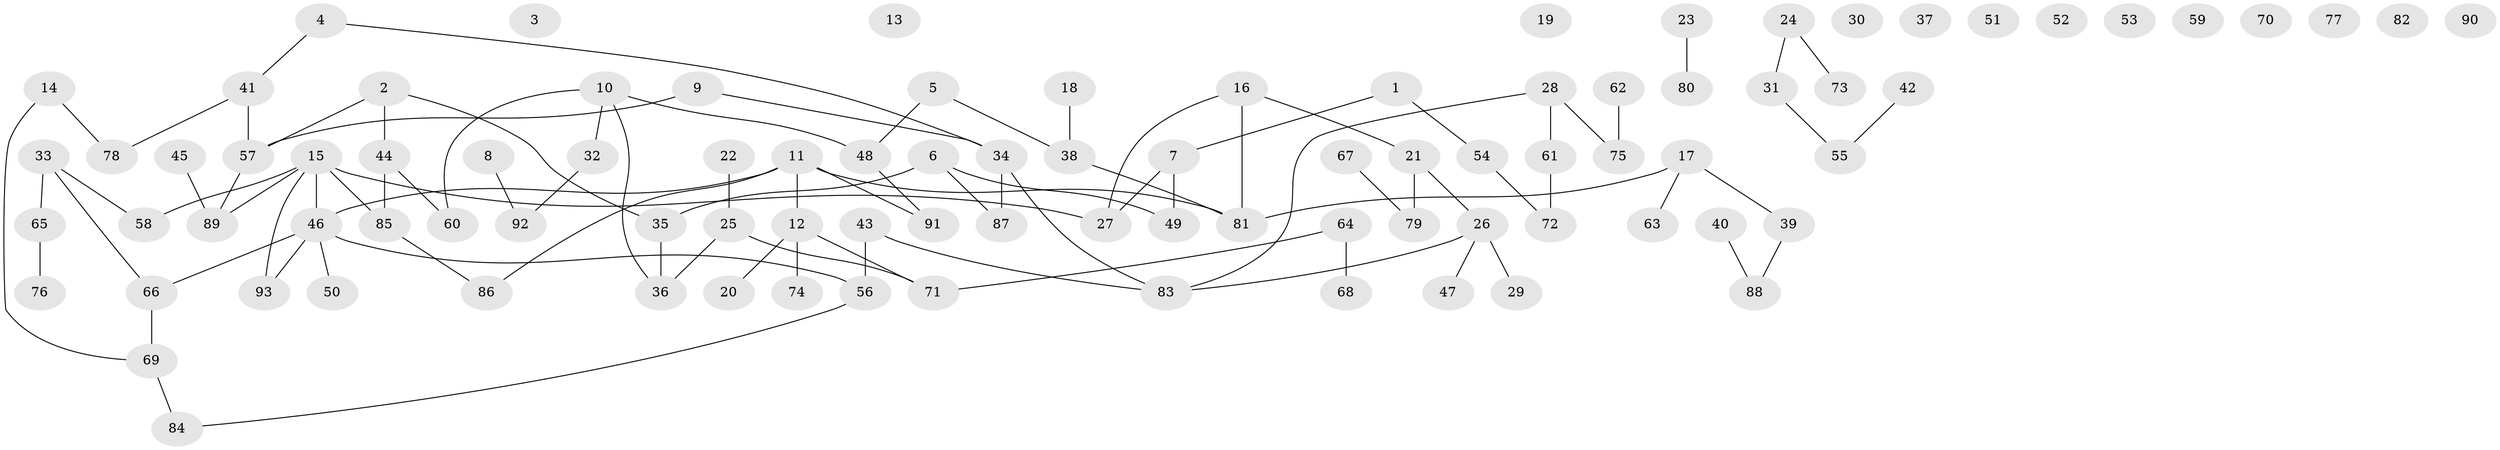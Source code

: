 // Generated by graph-tools (version 1.1) at 2025/33/03/09/25 02:33:41]
// undirected, 93 vertices, 94 edges
graph export_dot {
graph [start="1"]
  node [color=gray90,style=filled];
  1;
  2;
  3;
  4;
  5;
  6;
  7;
  8;
  9;
  10;
  11;
  12;
  13;
  14;
  15;
  16;
  17;
  18;
  19;
  20;
  21;
  22;
  23;
  24;
  25;
  26;
  27;
  28;
  29;
  30;
  31;
  32;
  33;
  34;
  35;
  36;
  37;
  38;
  39;
  40;
  41;
  42;
  43;
  44;
  45;
  46;
  47;
  48;
  49;
  50;
  51;
  52;
  53;
  54;
  55;
  56;
  57;
  58;
  59;
  60;
  61;
  62;
  63;
  64;
  65;
  66;
  67;
  68;
  69;
  70;
  71;
  72;
  73;
  74;
  75;
  76;
  77;
  78;
  79;
  80;
  81;
  82;
  83;
  84;
  85;
  86;
  87;
  88;
  89;
  90;
  91;
  92;
  93;
  1 -- 7;
  1 -- 54;
  2 -- 35;
  2 -- 44;
  2 -- 57;
  4 -- 34;
  4 -- 41;
  5 -- 38;
  5 -- 48;
  6 -- 35;
  6 -- 49;
  6 -- 87;
  7 -- 27;
  7 -- 49;
  8 -- 92;
  9 -- 34;
  9 -- 57;
  10 -- 32;
  10 -- 36;
  10 -- 48;
  10 -- 60;
  11 -- 12;
  11 -- 46;
  11 -- 81;
  11 -- 86;
  11 -- 91;
  12 -- 20;
  12 -- 71;
  12 -- 74;
  14 -- 69;
  14 -- 78;
  15 -- 27;
  15 -- 46;
  15 -- 58;
  15 -- 85;
  15 -- 89;
  15 -- 93;
  16 -- 21;
  16 -- 27;
  16 -- 81;
  17 -- 39;
  17 -- 63;
  17 -- 81;
  18 -- 38;
  21 -- 26;
  21 -- 79;
  22 -- 25;
  23 -- 80;
  24 -- 31;
  24 -- 73;
  25 -- 36;
  25 -- 71;
  26 -- 29;
  26 -- 47;
  26 -- 83;
  28 -- 61;
  28 -- 75;
  28 -- 83;
  31 -- 55;
  32 -- 92;
  33 -- 58;
  33 -- 65;
  33 -- 66;
  34 -- 83;
  34 -- 87;
  35 -- 36;
  38 -- 81;
  39 -- 88;
  40 -- 88;
  41 -- 57;
  41 -- 78;
  42 -- 55;
  43 -- 56;
  43 -- 83;
  44 -- 60;
  44 -- 85;
  45 -- 89;
  46 -- 50;
  46 -- 56;
  46 -- 66;
  46 -- 93;
  48 -- 91;
  54 -- 72;
  56 -- 84;
  57 -- 89;
  61 -- 72;
  62 -- 75;
  64 -- 68;
  64 -- 71;
  65 -- 76;
  66 -- 69;
  67 -- 79;
  69 -- 84;
  85 -- 86;
}
